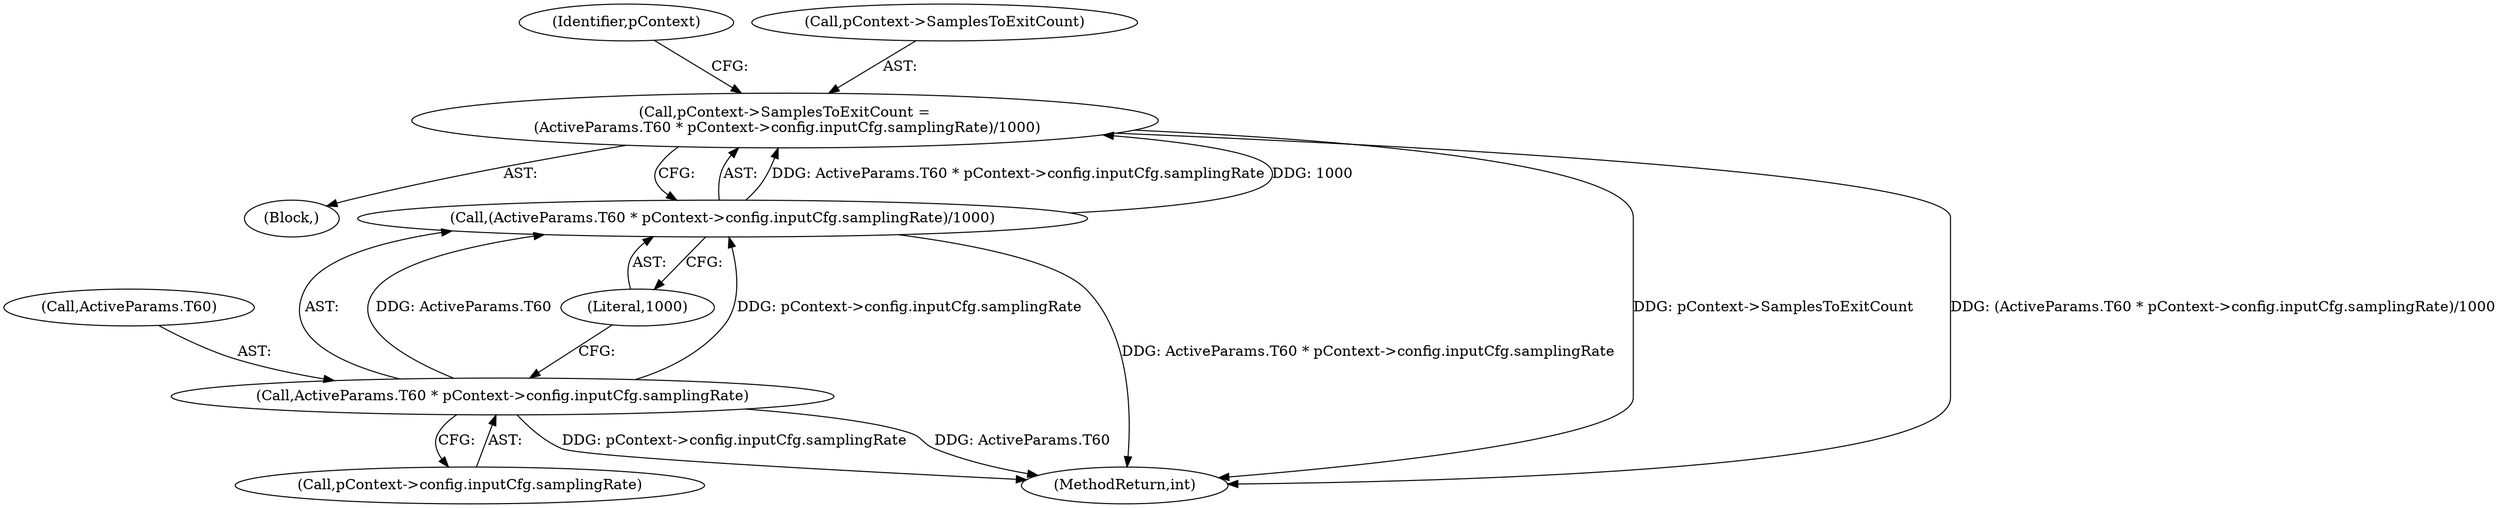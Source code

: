 digraph "0_Android_f490fc335772a9b14e78997486f4a572b0594c04_0@integer" {
"1000496" [label="(Call,pContext->SamplesToExitCount =\n (ActiveParams.T60 * pContext->config.inputCfg.samplingRate)/1000)"];
"1000500" [label="(Call,(ActiveParams.T60 * pContext->config.inputCfg.samplingRate)/1000)"];
"1000501" [label="(Call,ActiveParams.T60 * pContext->config.inputCfg.samplingRate)"];
"1000500" [label="(Call,(ActiveParams.T60 * pContext->config.inputCfg.samplingRate)/1000)"];
"1000501" [label="(Call,ActiveParams.T60 * pContext->config.inputCfg.samplingRate)"];
"1000496" [label="(Call,pContext->SamplesToExitCount =\n (ActiveParams.T60 * pContext->config.inputCfg.samplingRate)/1000)"];
"1000515" [label="(Identifier,pContext)"];
"1000137" [label="(Block,)"];
"1000688" [label="(MethodReturn,int)"];
"1000505" [label="(Call,pContext->config.inputCfg.samplingRate)"];
"1000512" [label="(Literal,1000)"];
"1000502" [label="(Call,ActiveParams.T60)"];
"1000497" [label="(Call,pContext->SamplesToExitCount)"];
"1000496" -> "1000137"  [label="AST: "];
"1000496" -> "1000500"  [label="CFG: "];
"1000497" -> "1000496"  [label="AST: "];
"1000500" -> "1000496"  [label="AST: "];
"1000515" -> "1000496"  [label="CFG: "];
"1000496" -> "1000688"  [label="DDG: pContext->SamplesToExitCount"];
"1000496" -> "1000688"  [label="DDG: (ActiveParams.T60 * pContext->config.inputCfg.samplingRate)/1000"];
"1000500" -> "1000496"  [label="DDG: ActiveParams.T60 * pContext->config.inputCfg.samplingRate"];
"1000500" -> "1000496"  [label="DDG: 1000"];
"1000500" -> "1000512"  [label="CFG: "];
"1000501" -> "1000500"  [label="AST: "];
"1000512" -> "1000500"  [label="AST: "];
"1000500" -> "1000688"  [label="DDG: ActiveParams.T60 * pContext->config.inputCfg.samplingRate"];
"1000501" -> "1000500"  [label="DDG: ActiveParams.T60"];
"1000501" -> "1000500"  [label="DDG: pContext->config.inputCfg.samplingRate"];
"1000501" -> "1000505"  [label="CFG: "];
"1000502" -> "1000501"  [label="AST: "];
"1000505" -> "1000501"  [label="AST: "];
"1000512" -> "1000501"  [label="CFG: "];
"1000501" -> "1000688"  [label="DDG: ActiveParams.T60"];
"1000501" -> "1000688"  [label="DDG: pContext->config.inputCfg.samplingRate"];
}

